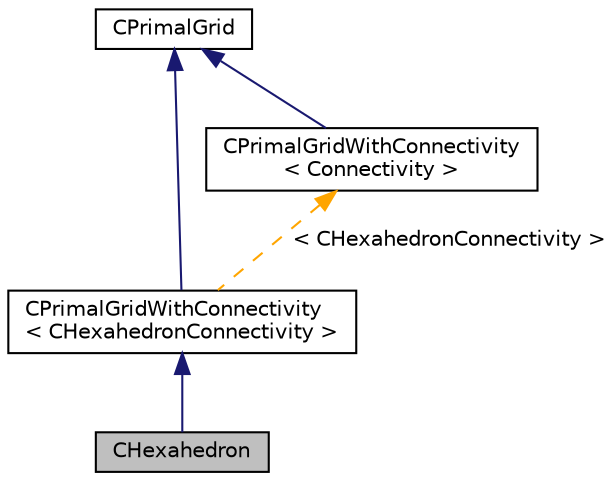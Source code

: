 digraph "CHexahedron"
{
 // LATEX_PDF_SIZE
  edge [fontname="Helvetica",fontsize="10",labelfontname="Helvetica",labelfontsize="10"];
  node [fontname="Helvetica",fontsize="10",shape=record];
  Node1 [label="CHexahedron",height=0.2,width=0.4,color="black", fillcolor="grey75", style="filled", fontcolor="black",tooltip="Class for hexahedron element definition."];
  Node2 -> Node1 [dir="back",color="midnightblue",fontsize="10",style="solid",fontname="Helvetica"];
  Node2 [label="CPrimalGridWithConnectivity\l\< CHexahedronConnectivity \>",height=0.2,width=0.4,color="black", fillcolor="white", style="filled",URL="$classCPrimalGridWithConnectivity.html",tooltip=" "];
  Node3 -> Node2 [dir="back",color="midnightblue",fontsize="10",style="solid",fontname="Helvetica"];
  Node3 [label="CPrimalGrid",height=0.2,width=0.4,color="black", fillcolor="white", style="filled",URL="$classCPrimalGrid.html",tooltip="Class to define the numerical primal grid."];
  Node4 -> Node2 [dir="back",color="orange",fontsize="10",style="dashed",label=" \< CHexahedronConnectivity \>" ,fontname="Helvetica"];
  Node4 [label="CPrimalGridWithConnectivity\l\< Connectivity \>",height=0.2,width=0.4,color="black", fillcolor="white", style="filled",URL="$classCPrimalGridWithConnectivity.html",tooltip="Override the connectivity getters of CPrimalGrid."];
  Node3 -> Node4 [dir="back",color="midnightblue",fontsize="10",style="solid",fontname="Helvetica"];
}

